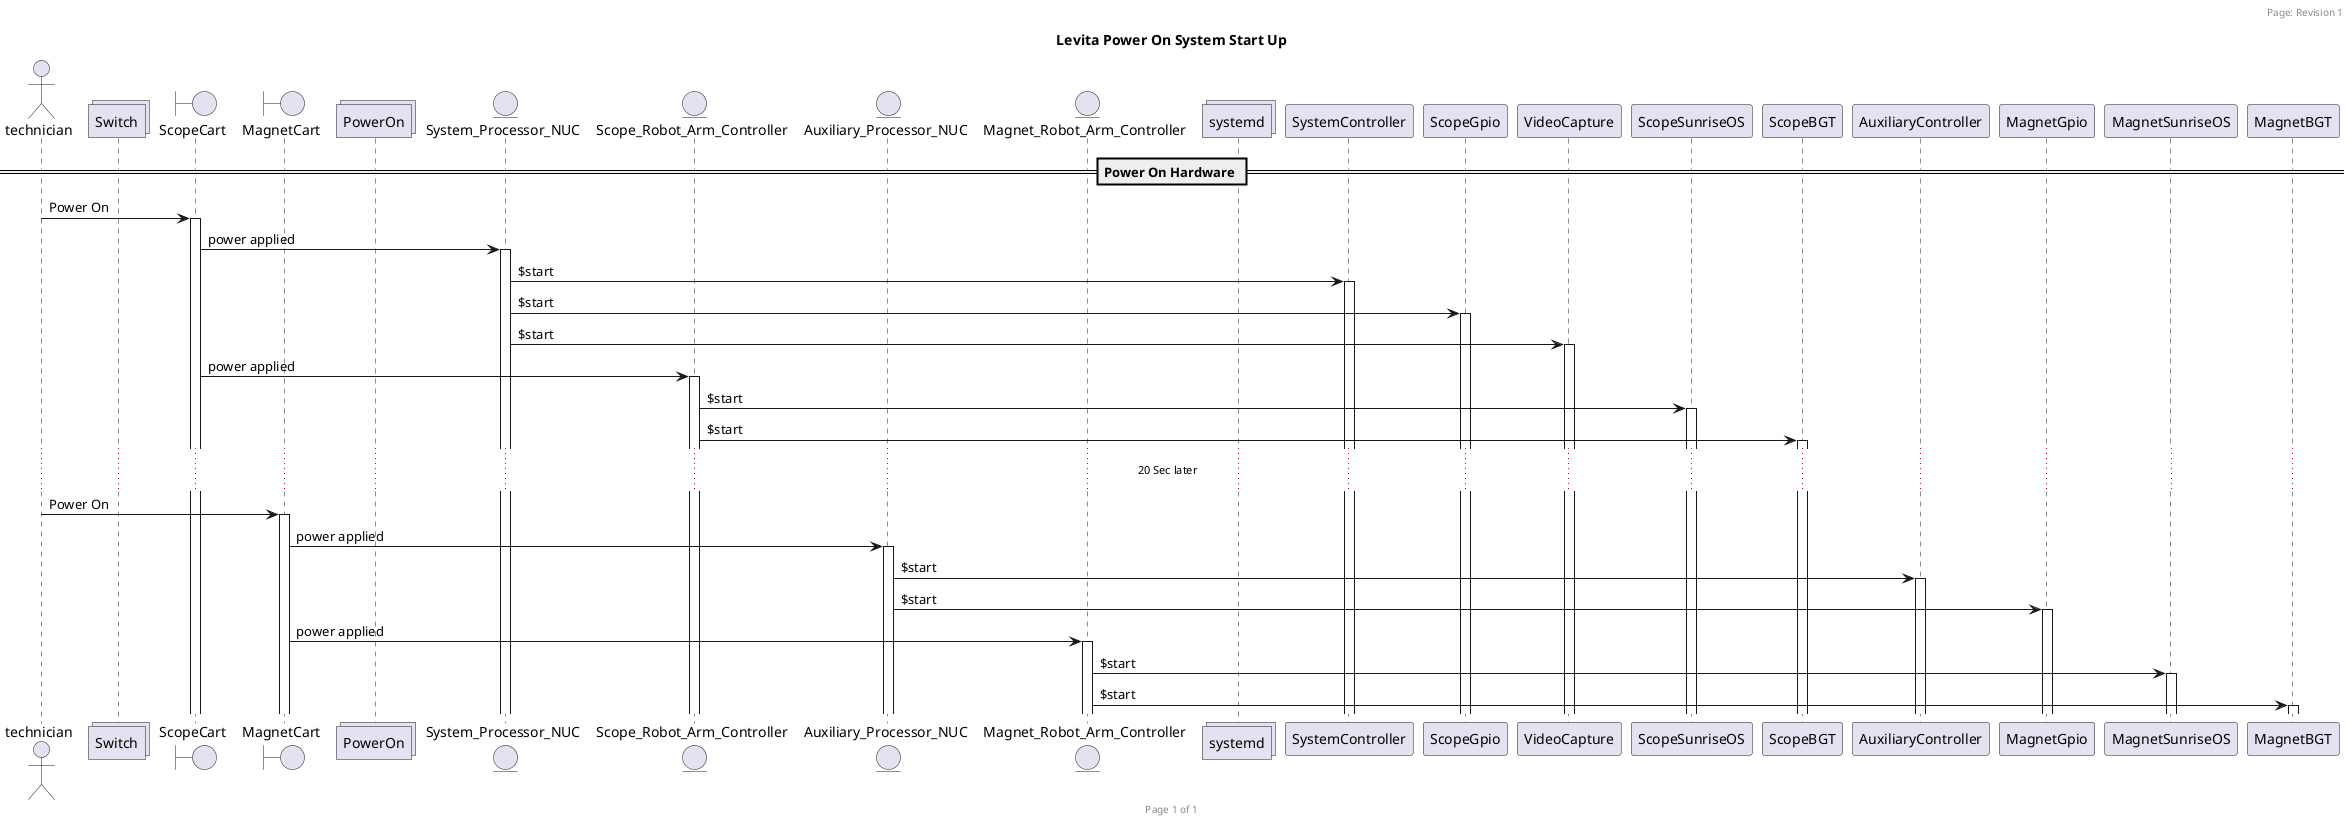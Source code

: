 @startuml
header Page: Revision 1
footer Page %page% of %lastpage%

title Levita Power On System Start Up

actor technician
collections Switch
boundary ScopeCart
boundary MagnetCart
collections PowerOn
entity System_Processor_NUC
entity Scope_Robot_Arm_Controller
entity Auxiliary_Processor_NUC
entity Magnet_Robot_Arm_Controller
collections systemd


== Power On Hardware ==
technician -> ScopeCart: Power On
activate ScopeCart
ScopeCart -> System_Processor_NUC: power applied
activate System_Processor_NUC
System_Processor_NUC -> SystemController : $start
activate SystemController
System_Processor_NUC -> ScopeGpio : $start
activate ScopeGpio
System_Processor_NUC -> VideoCapture : $start
activate VideoCapture
ScopeCart -> Scope_Robot_Arm_Controller: power applied
activate Scope_Robot_Arm_Controller
Scope_Robot_Arm_Controller -> ScopeSunriseOS : $start
activate ScopeSunriseOS
Scope_Robot_Arm_Controller -> ScopeBGT : $start
activate ScopeBGT
... 20 Sec later ...
technician -> MagnetCart: Power On
activate MagnetCart
MagnetCart -> Auxiliary_Processor_NUC: power applied
activate Auxiliary_Processor_NUC
Auxiliary_Processor_NUC -> AuxiliaryController : $start
activate AuxiliaryController
Auxiliary_Processor_NUC -> MagnetGpio : $start
activate MagnetGpio
MagnetCart -> Magnet_Robot_Arm_Controller: power applied
activate Magnet_Robot_Arm_Controller
Magnet_Robot_Arm_Controller -> MagnetSunriseOS : $start
activate MagnetSunriseOS
Magnet_Robot_Arm_Controller -> MagnetBGT : $start
activate MagnetBGT

@enduml
